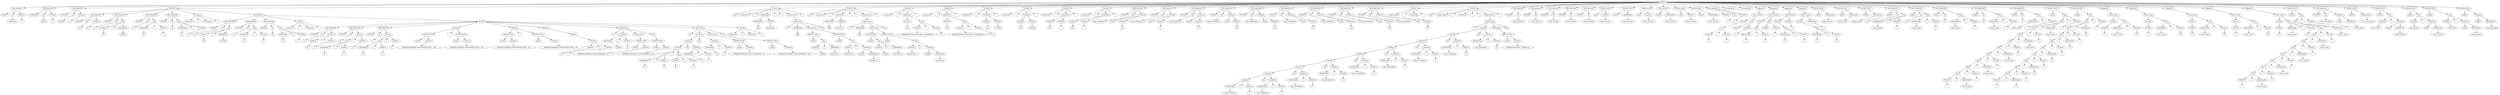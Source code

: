 digraph {

node0[label = "INICIO"];
node0 -> node001
node001[label = "DECLARACION"];
node001 -> node00101
node00101[label = "DOBLE"];
node001 -> node00112
node00112[label = "Ids"];
node00112 -> node0011201
node0011201[label = "calificacion"];
node001 -> node00123
node00123[label = "Primitivo"];
node00123 -> node0012301
node0012301[label = "0"];
node0 -> node012
node012[label = "DECLARACION"];
node012 -> node01201
node01201[label = "CARACTER"];
node012 -> node01212
node01212[label = "Ids"];
node01212 -> node0121201
node0121201[label = "global1"];
node012 -> node01223
node01223[label = "Primitivo"];
node01223 -> node0122301
node0122301[label = "a"];
node0 -> node023
node023[label = "DECLARACION"];
node023 -> node02301
node02301[label = "ENTERO"];
node023 -> node02312
node02312[label = "Ids"];
node02312 -> node0231201
node0231201[label = "iterador"];
node023 -> node02323
node02323[label = "Primitivo"];
node02323 -> node0232301
node0232301[label = "1"];
node0 -> node034
node034[label = "BLOQUE"];
node034 -> node03401
node03401[label = "DECLARACION"];
node03401 -> node0340101
node0340101[label = "CADENA"];
node03401 -> node0340112
node0340112[label = "Ids"];
node0340112 -> node034011201
node034011201[label = "curso"];
node03401 -> node0340123
node0340123[label = "Primitivo"];
node0340123 -> node034012301
node034012301[label = "olc1"];
node034 -> node03412
node03412[label = "DECLARACION"];
node03412 -> node0341201
node0341201[label = "ENTERO"];
node03412 -> node0341212
node0341212[label = "Ids"];
node0341212 -> node034121201
node034121201[label = "a1"];
node03412 -> node0341223
node0341223[label = "Exp"];
node0341223 -> node034122301
node034122301[label = "Primitivo"];
node034122301 -> node03412230101
node03412230101[label = "10"];
node0341223 -> node034122312
node034122312[label = "*"];
node0341223 -> node034122323
node034122323[label = "Identificador"];
node034122323 -> node03412232301
node03412232301[label = "iterador"];
node034 -> node03423
node03423[label = "DECLARACION"];
node03423 -> node0342301
node0342301[label = "ENTERO"];
node03423 -> node0342312
node0342312[label = "Ids"];
node0342312 -> node034231201
node034231201[label = "a2"];
node03423 -> node0342323
node0342323[label = "Exp"];
node0342323 -> node034232301
node034232301[label = "Identificador"];
node034232301 -> node03423230101
node03423230101[label = "a1"];
node0342323 -> node034232312
node034232312[label = "+"];
node0342323 -> node034232323
node034232323[label = "Primitivo"];
node034232323 -> node03423232301
node03423232301[label = "1"];
node034 -> node03434
node03434[label = "DECLARACION"];
node03434 -> node0343401
node0343401[label = "ENTERO"];
node03434 -> node0343412
node0343412[label = "Ids"];
node0343412 -> node034341201
node034341201[label = "a3"];
node03434 -> node0343423
node0343423[label = "Exp"];
node0343423 -> node034342301
node034342301[label = "Identificador"];
node034342301 -> node03434230101
node03434230101[label = "a1"];
node0343423 -> node034342312
node034342312[label = "+"];
node0343423 -> node034342323
node034342323[label = "Primitivo"];
node034342323 -> node03434232301
node03434232301[label = "2"];
node034 -> node03445
node03445[label = "Llamada"];
node03445 -> node0344501
node0344501[label = "graficar_ts"];
node03445 -> node0344512
node0344512[label = "("];
node03445 -> node0344523
node0344523[label = "Parametros"];
node03445 -> node0344534
node0344534[label = ")"];
node034 -> node03456
node03456[label = "BLOQUE"];
node03456 -> node0345601
node0345601[label = "DECLARACION"];
node0345601 -> node034560101
node034560101[label = "ENTERO"];
node0345601 -> node034560112
node034560112[label = "Ids"];
node034560112 -> node03456011201
node03456011201[label = "a1"];
node0345601 -> node034560123
node034560123[label = "Exp"];
node034560123 -> node03456012301
node03456012301[label = "Primitivo"];
node03456012301 -> node0345601230101
node0345601230101[label = "100"];
node034560123 -> node03456012312
node03456012312[label = "*"];
node034560123 -> node03456012323
node03456012323[label = "Identificador"];
node03456012323 -> node0345601232301
node0345601232301[label = "iterador"];
node03456 -> node0345612
node0345612[label = "DECLARACION"];
node0345612 -> node034561201
node034561201[label = "ENTERO"];
node0345612 -> node034561212
node034561212[label = "Ids"];
node034561212 -> node03456121201
node03456121201[label = "a2"];
node0345612 -> node034561223
node034561223[label = "Exp"];
node034561223 -> node03456122301
node03456122301[label = "Identificador"];
node03456122301 -> node0345612230101
node0345612230101[label = "a1"];
node034561223 -> node03456122312
node03456122312[label = "+"];
node034561223 -> node03456122323
node03456122323[label = "Primitivo"];
node03456122323 -> node0345612232301
node0345612232301[label = "1"];
node03456 -> node0345623
node0345623[label = "DECLARACION"];
node0345623 -> node034562301
node034562301[label = "ENTERO"];
node0345623 -> node034562312
node034562312[label = "Ids"];
node034562312 -> node03456231201
node03456231201[label = "a3"];
node0345623 -> node034562323
node034562323[label = "Exp"];
node034562323 -> node03456232301
node03456232301[label = "Identificador"];
node03456232301 -> node0345623230101
node0345623230101[label = "a1"];
node034562323 -> node03456232312
node03456232312[label = "+"];
node034562323 -> node03456232323
node03456232323[label = "Primitivo"];
node03456232323 -> node0345623232301
node0345623232301[label = "2"];
node03456 -> node0345634
node0345634[label = "Llamada"];
node0345634 -> node034563401
node034563401[label = "graficar_ts"];
node0345634 -> node034563412
node034563412[label = "("];
node0345634 -> node034563423
node034563423[label = "Parametros"];
node0345634 -> node034563434
node034563434[label = ")"];
node03456 -> node0345645
node0345645[label = "BLOQUE"];
node0345645 -> node034564501
node034564501[label = "DECLARACION"];
node034564501 -> node03456450101
node03456450101[label = "ENTERO"];
node034564501 -> node03456450112
node03456450112[label = "Ids"];
node03456450112 -> node0345645011201
node0345645011201[label = "a1"];
node034564501 -> node03456450123
node03456450123[label = "Ternario"];
node03456450123 -> node0345645012301
node0345645012301[label = "Primitivo"];
node0345645012301 -> node034564501230101
node034564501230101[label = "30"];
node03456450123 -> node0345645012312
node0345645012312[label = "?"];
node03456450123 -> node0345645012323
node0345645012323[label = "Primitivo"];
node0345645012323 -> node034564501232301
node034564501232301[label = "0"];
node0345645 -> node034564512
node034564512[label = "DECLARACION"];
node034564512 -> node03456451201
node03456451201[label = "ENTERO"];
node034564512 -> node03456451212
node03456451212[label = "Ids"];
node03456451212 -> node0345645121201
node0345645121201[label = "a2"];
node034564512 -> node03456451223
node03456451223[label = "Ternario"];
node03456451223 -> node0345645122301
node0345645122301[label = "Exp"];
node0345645122301 -> node034564512230101
node034564512230101[label = "Identificador"];
node034564512230101 -> node03456451223010101
node03456451223010101[label = "a1"];
node0345645122301 -> node034564512230112
node034564512230112[label = "+"];
node0345645122301 -> node034564512230123
node034564512230123[label = "Primitivo"];
node034564512230123 -> node03456451223012301
node03456451223012301[label = "1"];
node03456451223 -> node0345645122312
node0345645122312[label = "?"];
node03456451223 -> node0345645122323
node0345645122323[label = "Primitivo"];
node0345645122323 -> node034564512232301
node034564512232301[label = "0"];
node0345645 -> node034564523
node034564523[label = "DECLARACION"];
node034564523 -> node03456452301
node03456452301[label = "ENTERO"];
node034564523 -> node03456452312
node03456452312[label = "Ids"];
node03456452312 -> node0345645231201
node0345645231201[label = "a3"];
node034564523 -> node03456452323
node03456452323[label = "Ternario"];
node03456452323 -> node0345645232301
node0345645232301[label = "Exp"];
node0345645232301 -> node034564523230101
node034564523230101[label = "Identificador"];
node034564523230101 -> node03456452323010101
node03456452323010101[label = "a1"];
node0345645232301 -> node034564523230112
node034564523230112[label = "+"];
node0345645232301 -> node034564523230123
node034564523230123[label = "Primitivo"];
node034564523230123 -> node03456452323012301
node03456452323012301[label = "2"];
node03456452323 -> node0345645232312
node0345645232312[label = "?"];
node03456452323 -> node0345645232323
node0345645232323[label = "Primitivo"];
node0345645232323 -> node034564523232301
node034564523232301[label = "0"];
node0345645 -> node034564534
node034564534[label = "Ternario"];
node034564534 -> node03456453401
node03456453401[label = "INSTRUCCION"];
node03456453401 -> node0345645340101
node0345645340101[label = "println"];
node03456453401 -> node0345645340112
node0345645340112[label = "Primitivo"];
node0345645340112 -> node034564534011201
node034564534011201[label = "OPEADOR TERMARIO COMO INSTRUCCION ... NO!"];
node034564534 -> node03456453412
node03456453412[label = "?"];
node034564534 -> node03456453423
node03456453423[label = "INSTRUCCION"];
node03456453423 -> node0345645342301
node0345645342301[label = "println"];
node03456453423 -> node0345645342312
node0345645342312[label = "Primitivo"];
node0345645342312 -> node034564534231201
node034564534231201[label = "OPEADOR TERMARIO COMO INSTRUCCION ... SI!"];
node0345645 -> node034564545
node034564545[label = "Ternario"];
node034564545 -> node03456454501
node03456454501[label = "INSTRUCCION"];
node03456454501 -> node0345645450101
node0345645450101[label = "println"];
node03456454501 -> node0345645450112
node0345645450112[label = "Primitivo"];
node0345645450112 -> node034564545011201
node034564545011201[label = "OPEADOR TERMARIO COMO INSTRUCCION ... SI!"];
node034564545 -> node03456454512
node03456454512[label = "?"];
node034564545 -> node03456454523
node03456454523[label = "INSTRUCCION"];
node03456454523 -> node0345645452301
node0345645452301[label = "println"];
node03456454523 -> node0345645452312
node0345645452312[label = "Primitivo"];
node0345645452312 -> node034564545231201
node034564545231201[label = "OPEADOR TERMARIO COMO INSTRUCCION ... NO!"];
node0345645 -> node034564556
node034564556[label = "ASignacion"];
node034564556 -> node03456455601
node03456455601[label = "global1"];
node03456455601 -> node0345645560101
node0345645560101[label = "Ternario"];
node0345645560101 -> node034564556010101
node034564556010101[label = "Primitivo"];
node034564556010101 -> node03456455601010101
node03456455601010101[label = "m"];
node0345645560101 -> node034564556010112
node034564556010112[label = "?"];
node0345645560101 -> node034564556010123
node034564556010123[label = "Primitivo"];
node034564556010123 -> node03456455601012301
node03456455601012301[label = "f"];
node0345645 -> node034564567
node034564567[label = "Instruccion"];
node034564567 -> node03456456701
node03456456701[label = "IF"];
node034564567 -> node03456456712
node03456456712[label = "Condicion"];
node03456456712 -> node0345645671201
node0345645671201[label = "Identificador"];
node0345645671201 -> node034564567120101
node034564567120101[label = "global1"];
node03456456712 -> node0345645671212
node0345645671212[label = "=="];
node03456456712 -> node0345645671223
node0345645671223[label = "Primitivo"];
node0345645671223 -> node034564567122301
node034564567122301[label = "m"];
node034564567 -> node03456456723
node03456456723[label = "Intrucciones"];
node03456456723 -> node0345645672301
node0345645672301[label = "INSTRUCCION"];
node0345645672301 -> node034564567230101
node034564567230101[label = "println"];
node0345645672301 -> node034564567230112
node034564567230112[label = "Primitivo"];
node034564567230112 -> node03456456723011201
node03456456723011201[label = "OPEADOR TERMARIO COMO EXPRESION... SI! "];
node034564567 -> node03456456734
node03456456734[label = "Else"];
node03456456734 -> node0345645673401
node0345645673401[label = "INSTRUCCION"];
node0345645673401 -> node034564567340101
node034564567340101[label = "println"];
node0345645673401 -> node034564567340112
node034564567340112[label = "Primitivo"];
node034564567340112 -> node03456456734011201
node03456456734011201[label = "OPEADOR TERMARIO COMO EXPRESION... NO! "];
node0345645 -> node034564578
node034564578[label = "Instruccion"];
node034564578 -> node03456457801
node03456457801[label = "IF"];
node034564578 -> node03456457812
node03456457812[label = "Condicion"];
node03456457812 -> node0345645781201
node0345645781201[label = "Condicion"];
node0345645781201 -> node034564578120101
node034564578120101[label = "Condicion"];
node034564578120101 -> node03456457812010101
node03456457812010101[label = "Exp"];
node03456457812010101 -> node0345645781201010101
node0345645781201010101[label = "Identificador"];
node0345645781201010101 -> node034564578120101010101
node034564578120101010101[label = "a1"];
node03456457812010101 -> node0345645781201010112
node0345645781201010112[label = "+"];
node03456457812010101 -> node0345645781201010123
node0345645781201010123[label = "Primitivo"];
node0345645781201010123 -> node034564578120101012301
node034564578120101012301[label = "2"];
node034564578120101 -> node03456457812010112
node03456457812010112[label = "=="];
node034564578120101 -> node03456457812010123
node03456457812010123[label = "Exp"];
node03456457812010123 -> node0345645781201012301
node0345645781201012301[label = "Primitivo"];
node0345645781201012301 -> node034564578120101230101
node034564578120101230101[label = "30"];
node03456457812010123 -> node0345645781201012312
node0345645781201012312[label = "+"];
node03456457812010123 -> node0345645781201012323
node0345645781201012323[label = "Primitivo"];
node0345645781201012323 -> node034564578120101232301
node034564578120101232301[label = "2"];
node0345645781201 -> node034564578120112
node034564578120112[label = "&&"];
node0345645781201 -> node034564578120123
node034564578120123[label = "Condicion"];
node034564578120123 -> node03456457812012301
node03456457812012301[label = "Identificador"];
node03456457812012301 -> node0345645781201230101
node0345645781201230101[label = "a2"];
node034564578120123 -> node03456457812012312
node03456457812012312[label = "=="];
node034564578120123 -> node03456457812012323
node03456457812012323[label = "Primitivo"];
node03456457812012323 -> node0345645781201232301
node0345645781201232301[label = "31"];
node03456457812 -> node0345645781212
node0345645781212[label = "&&"];
node03456457812 -> node0345645781223
node0345645781223[label = "Condicion"];
node0345645781223 -> node034564578122301
node034564578122301[label = "Identificador"];
node034564578122301 -> node03456457812230101
node03456457812230101[label = "a3"];
node0345645781223 -> node034564578122312
node034564578122312[label = "=="];
node0345645781223 -> node034564578122323
node034564578122323[label = "Primitivo"];
node034564578122323 -> node03456457812232301
node03456457812232301[label = "32"];
node034564578 -> node03456457823
node03456457823[label = "Intrucciones"];
node03456457823 -> node0345645782301
node0345645782301[label = "INSTRUCCION"];
node0345645782301 -> node034564578230101
node034564578230101[label = "println"];
node0345645782301 -> node034564578230112
node034564578230112[label = "Primitivo"];
node034564578230112 -> node03456457823011201
node03456457823011201[label = "OPEADOR TERMARIO COMO EXPRESION... SI! "];
node034564578 -> node03456457834
node03456457834[label = "Else"];
node03456457834 -> node0345645783401
node0345645783401[label = "INSTRUCCION"];
node0345645783401 -> node034564578340101
node034564578340101[label = "println"];
node0345645783401 -> node034564578340112
node034564578340112[label = "Primitivo"];
node034564578340112 -> node03456457834011201
node03456457834011201[label = "OPEADOR TERMARIO COMO EXPRESION... NO! "];
node0345645 -> node034564589
node034564589[label = "Llamada"];
node034564589 -> node03456458901
node03456458901[label = "graficar_ts"];
node034564589 -> node03456458912
node03456458912[label = "("];
node034564589 -> node03456458923
node03456458923[label = "Parametros"];
node034564589 -> node03456458934
node03456458934[label = ")"];
node0 -> node045
node045[label = "Funcion"];
node045 -> node04501
node04501[label = "void"];
node045 -> node04512
node04512[label = "minusculas"];
node045 -> node04523
node04523[label = "("];
node045 -> node04534
node04534[label = "Parametros"];
node04534 -> node0453401
node0453401[label = "BOOLEANO"];
node0453401 -> node045340101
node045340101[label = "flag"];
node04534 -> node0453412
node0453412[label = "CADENA"];
node0453412 -> node045341201
node045341201[label = "parametro1"];
node045 -> node04545
node04545[label = ")"];
node045 -> node04556
node04556[label = "{"];
node045 -> node04567
node04567[label = "Instrucciones"];
node04567 -> node0456701
node0456701[label = "Instruccion"];
node0456701 -> node045670101
node045670101[label = "IF"];
node0456701 -> node045670112
node045670112[label = "Identificador"];
node045670112 -> node04567011201
node04567011201[label = "flag"];
node0456701 -> node045670123
node045670123[label = "Intrucciones"];
node045670123 -> node04567012301
node04567012301[label = "INSTRUCCION"];
node04567012301 -> node0456701230101
node0456701230101[label = "println"];
node04567012301 -> node0456701230112
node0456701230112[label = "Exp"];
node0456701230112 -> node045670123011201
node045670123011201[label = "Primitivo"];
node045670123011201 -> node04567012301120101
node04567012301120101[label = "original:"];
node0456701230112 -> node045670123011212
node045670123011212[label = "+"];
node0456701230112 -> node045670123011223
node045670123011223[label = "Identificador"];
node045670123011223 -> node04567012301122301
node04567012301122301[label = "parametro1"];
node045670123 -> node04567012312
node04567012312[label = "INSTRUCCION"];
node04567012312 -> node0456701231201
node0456701231201[label = "println"];
node04567012312 -> node0456701231212
node0456701231212[label = "Exp"];
node0456701231212 -> node045670123121201
node045670123121201[label = "Primitivo"];
node045670123121201 -> node04567012312120101
node04567012312120101[label = "minusculas: "];
node0456701231212 -> node045670123121212
node045670123121212[label = "+"];
node0456701231212 -> node045670123121223
node045670123121223[label = "Condicion"];
node045670123121223 -> node04567012312122301
node04567012312122301[label = "toLower"];
node045670123121223 -> node04567012312122312
node04567012312122312[label = "Identificador"];
node04567012312122312 -> node0456701231212231201
node0456701231212231201[label = "parametro1"];
node0456701 -> node045670134
node045670134[label = "Else"];
node045 -> node04578
node04578[label = "}"];
node0 -> node056
node056[label = "Funcion"];
node056 -> node05601
node05601[label = "void"];
node056 -> node05612
node05612[label = "mayusculas"];
node056 -> node05623
node05623[label = "("];
node056 -> node05634
node05634[label = "Parametros"];
node05634 -> node0563401
node0563401[label = "BOOLEANO"];
node0563401 -> node056340101
node056340101[label = "flag"];
node05634 -> node0563412
node0563412[label = "CADENA"];
node0563412 -> node056341201
node056341201[label = "parametro1"];
node056 -> node05645
node05645[label = ")"];
node056 -> node05656
node05656[label = "{"];
node056 -> node05667
node05667[label = "Instrucciones"];
node05667 -> node0566701
node0566701[label = "Instruccion"];
node0566701 -> node056670101
node056670101[label = "IF"];
node0566701 -> node056670112
node056670112[label = "Identificador"];
node056670112 -> node05667011201
node05667011201[label = "flag"];
node0566701 -> node056670123
node056670123[label = "Intrucciones"];
node056670123 -> node05667012301
node05667012301[label = "INSTRUCCION"];
node05667012301 -> node0566701230101
node0566701230101[label = "println"];
node05667012301 -> node0566701230112
node0566701230112[label = "Exp"];
node0566701230112 -> node056670123011201
node056670123011201[label = "Primitivo"];
node056670123011201 -> node05667012301120101
node05667012301120101[label = "original:"];
node0566701230112 -> node056670123011212
node056670123011212[label = "+"];
node0566701230112 -> node056670123011223
node056670123011223[label = "Identificador"];
node056670123011223 -> node05667012301122301
node05667012301122301[label = "parametro1"];
node056670123 -> node05667012312
node05667012312[label = "INSTRUCCION"];
node05667012312 -> node0566701231201
node0566701231201[label = "println"];
node05667012312 -> node0566701231212
node0566701231212[label = "Exp"];
node0566701231212 -> node056670123121201
node056670123121201[label = "Primitivo"];
node056670123121201 -> node05667012312120101
node05667012312120101[label = "mayusculas: "];
node0566701231212 -> node056670123121212
node056670123121212[label = "+"];
node0566701231212 -> node056670123121223
node056670123121223[label = "Condicion"];
node056670123121223 -> node05667012312122301
node05667012312122301[label = "toUpper"];
node056670123121223 -> node05667012312122312
node05667012312122312[label = "Identificador"];
node05667012312122312 -> node0566701231212231201
node0566701231212231201[label = "parametro1"];
node0566701 -> node056670134
node056670134[label = "Else"];
node056 -> node05678
node05678[label = "}"];
node0 -> node067
node067[label = "Llamada"];
node067 -> node06701
node06701[label = "minusculas"];
node067 -> node06712
node06712[label = "("];
node067 -> node06723
node06723[label = "Parametros"];
node06723 -> node0672301
node0672301[label = "Primitivo"];
node0672301 -> node067230101
node067230101[label = "true"];
node06723 -> node0672312
node0672312[label = "Exp"];
node0672312 -> node067231201
node067231201[label = "Primitivo"];
node067231201 -> node06723120101
node06723120101[label = "ORgANIZaCIOn De LEnGUaJEs y CompiladoreS"];
node0672312 -> node067231212
node067231212[label = "+"];
node0672312 -> node067231223
node067231223[label = "Primitivo"];
node067231223 -> node06723122301
node06723122301[label = "1"];
node067 -> node06734
node06734[label = ")"];
node0 -> node078
node078[label = "Llamada"];
node078 -> node07801
node07801[label = "mayusculas"];
node078 -> node07812
node07812[label = "("];
node078 -> node07823
node07823[label = "Parametros"];
node07823 -> node0782301
node0782301[label = "Primitivo"];
node0782301 -> node078230101
node078230101[label = "true"];
node07823 -> node0782312
node0782312[label = "Exp"];
node0782312 -> node078231201
node078231201[label = "Primitivo"];
node078231201 -> node07823120101
node07823120101[label = "ORgANIZaCIOn De LEnGUaJEs y CompiladoreS"];
node0782312 -> node078231212
node078231212[label = "+"];
node0782312 -> node078231223
node078231223[label = "Primitivo"];
node078231223 -> node07823122301
node07823122301[label = "1"];
node078 -> node07834
node07834[label = ")"];
node0 -> node089
node089[label = "Llamada"];
node089 -> node08901
node08901[label = "minusculas"];
node089 -> node08912
node08912[label = "("];
node089 -> node08923
node08923[label = "Parametros"];
node08923 -> node0892301
node0892301[label = "Primitivo"];
node0892301 -> node089230101
node089230101[label = "true"];
node08923 -> node0892312
node0892312[label = "Primitivo"];
node0892312 -> node089231201
node089231201[label = "LFScript"];
node089 -> node08934
node08934[label = ")"];
node0 -> node0910
node0910[label = "Llamada"];
node0910 -> node091001
node091001[label = "mayusculas"];
node0910 -> node091012
node091012[label = "("];
node0910 -> node091023
node091023[label = "Parametros"];
node091023 -> node09102301
node09102301[label = "Primitivo"];
node09102301 -> node0910230101
node0910230101[label = "true"];
node091023 -> node09102312
node09102312[label = "Primitivo"];
node09102312 -> node0910231201
node0910231201[label = "LFScript"];
node0910 -> node091034
node091034[label = ")"];
node0 -> node01011
node01011[label = "Llamada"];
node01011 -> node0101101
node0101101[label = "minusculas"];
node01011 -> node0101112
node0101112[label = "("];
node01011 -> node0101123
node0101123[label = "Parametros"];
node0101123 -> node010112301
node010112301[label = "Primitivo"];
node010112301 -> node01011230101
node01011230101[label = "true"];
node0101123 -> node010112312
node010112312[label = "Primitivo"];
node010112312 -> node01011231201
node01011231201[label = ""];
node01011 -> node0101134
node0101134[label = ")"];
node0 -> node01112
node01112[label = "Llamada"];
node01112 -> node0111201
node0111201[label = "mayusculas"];
node01112 -> node0111212
node0111212[label = "("];
node01112 -> node0111223
node0111223[label = "Parametros"];
node0111223 -> node011122301
node011122301[label = "Primitivo"];
node011122301 -> node01112230101
node01112230101[label = "true"];
node0111223 -> node011122312
node011122312[label = "Primitivo"];
node011122312 -> node01112231201
node01112231201[label = ""];
node01112 -> node0111234
node0111234[label = ")"];
node0 -> node01213
node01213[label = "DECLARACION"];
node01213 -> node0121301
node0121301[label = "ENTERO"];
node01213 -> node0121312
node0121312[label = "Ids"];
node0121312 -> node012131201
node012131201[label = "nota_estudiante1"];
node01213 -> node0121323
node0121323[label = "Condicion"];
node0121323 -> node012132301
node012132301[label = "round"];
node0121323 -> node012132312
node012132312[label = "Primitivo"];
node012132312 -> node01213231201
node01213231201[label = "2.5"];
node0 -> node01314
node01314[label = "DECLARACION"];
node01314 -> node0131401
node0131401[label = "ENTERO"];
node01314 -> node0131412
node0131412[label = "Ids"];
node0131412 -> node013141201
node013141201[label = "nota_estudiante2"];
node01314 -> node0131423
node0131423[label = "Condicion"];
node0131423 -> node013142301
node013142301[label = "round"];
node0131423 -> node013142312
node013142312[label = "Primitivo"];
node013142312 -> node01314231201
node01314231201[label = "5"];
node0 -> node01415
node01415[label = "DECLARACION"];
node01415 -> node0141501
node0141501[label = "ENTERO"];
node01415 -> node0141512
node0141512[label = "Ids"];
node0141512 -> node014151201
node014151201[label = "nota_estudiante3"];
node01415 -> node0141523
node0141523[label = "Condicion"];
node0141523 -> node014152301
node014152301[label = "round"];
node0141523 -> node014152312
node014152312[label = "Primitivo"];
node014152312 -> node01415231201
node01415231201[label = "6.3"];
node0 -> node01516
node01516[label = "DECLARACION"];
node01516 -> node0151601
node0151601[label = "ENTERO"];
node01516 -> node0151612
node0151612[label = "Ids"];
node0151612 -> node015161201
node015161201[label = "nota_estudiante4"];
node01516 -> node0151623
node0151623[label = "Condicion"];
node0151623 -> node015162301
node015162301[label = "round"];
node0151623 -> node015162312
node015162312[label = "Primitivo"];
node015162312 -> node01516231201
node01516231201[label = "8.9"];
node0 -> node01617
node01617[label = "DECLARACION"];
node01617 -> node0161701
node0161701[label = "ENTERO"];
node01617 -> node0161712
node0161712[label = "Ids"];
node0161712 -> node016171201
node016171201[label = "nota_estudiante5"];
node01617 -> node0161723
node0161723[label = "Condicion"];
node0161723 -> node016172301
node016172301[label = "round"];
node0161723 -> node016172312
node016172312[label = "Primitivo"];
node016172312 -> node01617231201
node01617231201[label = "9.4"];
node0 -> node01718
node01718[label = "DECLARACION"];
node01718 -> node0171801
node0171801[label = "ENTERO"];
node01718 -> node0171812
node0171812[label = "Ids"];
node0171812 -> node017181201
node017181201[label = "nota_estudiante6"];
node01718 -> node0171823
node0171823[label = "Condicion"];
node0171823 -> node017182301
node017182301[label = "round"];
node0171823 -> node017182312
node017182312[label = "Primitivo"];
node017182312 -> node01718231201
node01718231201[label = "1.4"];
node0 -> node01819
node01819[label = "DECLARACION"];
node01819 -> node0181901
node0181901[label = "ENTERO"];
node01819 -> node0181912
node0181912[label = "Ids"];
node0181912 -> node018191201
node018191201[label = "nota_estudiante7"];
node01819 -> node0181923
node0181923[label = "Condicion"];
node0181923 -> node018192301
node018192301[label = "round"];
node0181923 -> node018192312
node018192312[label = "Primitivo"];
node018192312 -> node01819231201
node01819231201[label = "2.6"];
node0 -> node01920
node01920[label = "DECLARACION"];
node01920 -> node0192001
node0192001[label = "ENTERO"];
node01920 -> node0192012
node0192012[label = "Ids"];
node0192012 -> node019201201
node019201201[label = "nota_estudiante8"];
node01920 -> node0192023
node0192023[label = "Condicion"];
node0192023 -> node019202301
node019202301[label = "round"];
node0192023 -> node019202312
node019202312[label = "Primitivo"];
node019202312 -> node01920231201
node01920231201[label = "9.4"];
node0 -> node02021
node02021[label = "DECLARACION"];
node02021 -> node0202101
node0202101[label = "ENTERO"];
node02021 -> node0202112
node0202112[label = "Ids"];
node0202112 -> node020211201
node020211201[label = "nota_estudiante9"];
node02021 -> node0202123
node0202123[label = "Condicion"];
node0202123 -> node020212301
node020212301[label = "round"];
node0202123 -> node020212312
node020212312[label = "Primitivo"];
node020212312 -> node02021231201
node02021231201[label = "9.5"];
node0 -> node02122
node02122[label = "Llamada"];
node02122 -> node0212201
node0212201[label = "validar_round"];
node02122 -> node0212212
node0212212[label = "("];
node02122 -> node0212223
node0212223[label = "Parametros"];
node02122 -> node0212234
node0212234[label = ")"];
node0 -> node02223
node02223[label = "Funcion"];
node02223 -> node0222301
node0222301[label = "void"];
node02223 -> node0222312
node0222312[label = "validar_round"];
node02223 -> node0222323
node0222323[label = "("];
node02223 -> node0222334
node0222334[label = "Parametros"];
node02223 -> node0222345
node0222345[label = ")"];
node02223 -> node0222356
node0222356[label = "{"];
node02223 -> node0222367
node0222367[label = "Instrucciones"];
node0222367 -> node022236701
node022236701[label = "Instruccion"];
node022236701 -> node02223670101
node02223670101[label = "IF"];
node022236701 -> node02223670112
node02223670112[label = "Condicion"];
node02223670112 -> node0222367011201
node0222367011201[label = "Condicion"];
node0222367011201 -> node022236701120101
node022236701120101[label = "Condicion"];
node022236701120101 -> node02223670112010101
node02223670112010101[label = "Condicion"];
node02223670112010101 -> node0222367011201010101
node0222367011201010101[label = "Condicion"];
node0222367011201010101 -> node022236701120101010101
node022236701120101010101[label = "Condicion"];
node022236701120101010101 -> node02223670112010101010101
node02223670112010101010101[label = "Condicion"];
node02223670112010101010101 -> node0222367011201010101010101
node0222367011201010101010101[label = "Condicion"];
node0222367011201010101010101 -> node022236701120101010101010101
node022236701120101010101010101[label = "Condicion"];
node022236701120101010101010101 -> node02223670112010101010101010101
node02223670112010101010101010101[label = "Identificador"];
node02223670112010101010101010101 -> node0222367011201010101010101010101
node0222367011201010101010101010101[label = "nota_estudiante1"];
node022236701120101010101010101 -> node02223670112010101010101010112
node02223670112010101010101010112[label = "=="];
node022236701120101010101010101 -> node02223670112010101010101010123
node02223670112010101010101010123[label = "Primitivo"];
node02223670112010101010101010123 -> node0222367011201010101010101012301
node0222367011201010101010101012301[label = "3"];
node0222367011201010101010101 -> node022236701120101010101010112
node022236701120101010101010112[label = "&&"];
node0222367011201010101010101 -> node022236701120101010101010123
node022236701120101010101010123[label = "Condicion"];
node022236701120101010101010123 -> node02223670112010101010101012301
node02223670112010101010101012301[label = "Identificador"];
node02223670112010101010101012301 -> node0222367011201010101010101230101
node0222367011201010101010101230101[label = "nota_estudiante2"];
node022236701120101010101010123 -> node02223670112010101010101012312
node02223670112010101010101012312[label = "=="];
node022236701120101010101010123 -> node02223670112010101010101012323
node02223670112010101010101012323[label = "Primitivo"];
node02223670112010101010101012323 -> node0222367011201010101010101232301
node0222367011201010101010101232301[label = "5"];
node02223670112010101010101 -> node0222367011201010101010112
node0222367011201010101010112[label = "&&"];
node02223670112010101010101 -> node0222367011201010101010123
node0222367011201010101010123[label = "Condicion"];
node0222367011201010101010123 -> node022236701120101010101012301
node022236701120101010101012301[label = "Identificador"];
node022236701120101010101012301 -> node02223670112010101010101230101
node02223670112010101010101230101[label = "nota_estudiante3"];
node0222367011201010101010123 -> node022236701120101010101012312
node022236701120101010101012312[label = "=="];
node0222367011201010101010123 -> node022236701120101010101012323
node022236701120101010101012323[label = "Primitivo"];
node022236701120101010101012323 -> node02223670112010101010101232301
node02223670112010101010101232301[label = "6"];
node022236701120101010101 -> node02223670112010101010112
node02223670112010101010112[label = "&&"];
node022236701120101010101 -> node02223670112010101010123
node02223670112010101010123[label = "Condicion"];
node02223670112010101010123 -> node0222367011201010101012301
node0222367011201010101012301[label = "Identificador"];
node0222367011201010101012301 -> node022236701120101010101230101
node022236701120101010101230101[label = "nota_estudiante4"];
node02223670112010101010123 -> node0222367011201010101012312
node0222367011201010101012312[label = "=="];
node02223670112010101010123 -> node0222367011201010101012323
node0222367011201010101012323[label = "Primitivo"];
node0222367011201010101012323 -> node022236701120101010101232301
node022236701120101010101232301[label = "9"];
node0222367011201010101 -> node022236701120101010112
node022236701120101010112[label = "&&"];
node0222367011201010101 -> node022236701120101010123
node022236701120101010123[label = "Condicion"];
node022236701120101010123 -> node02223670112010101012301
node02223670112010101012301[label = "Identificador"];
node02223670112010101012301 -> node0222367011201010101230101
node0222367011201010101230101[label = "nota_estudiante5"];
node022236701120101010123 -> node02223670112010101012312
node02223670112010101012312[label = "=="];
node022236701120101010123 -> node02223670112010101012323
node02223670112010101012323[label = "Primitivo"];
node02223670112010101012323 -> node0222367011201010101232301
node0222367011201010101232301[label = "9"];
node02223670112010101 -> node0222367011201010112
node0222367011201010112[label = "&&"];
node02223670112010101 -> node0222367011201010123
node0222367011201010123[label = "Condicion"];
node0222367011201010123 -> node022236701120101012301
node022236701120101012301[label = "Identificador"];
node022236701120101012301 -> node02223670112010101230101
node02223670112010101230101[label = "nota_estudiante6"];
node0222367011201010123 -> node022236701120101012312
node022236701120101012312[label = "=="];
node0222367011201010123 -> node022236701120101012323
node022236701120101012323[label = "Primitivo"];
node022236701120101012323 -> node02223670112010101232301
node02223670112010101232301[label = "1"];
node022236701120101 -> node02223670112010112
node02223670112010112[label = "&&"];
node022236701120101 -> node02223670112010123
node02223670112010123[label = "Condicion"];
node02223670112010123 -> node0222367011201012301
node0222367011201012301[label = "Identificador"];
node0222367011201012301 -> node022236701120101230101
node022236701120101230101[label = "nota_estudiante7"];
node02223670112010123 -> node0222367011201012312
node0222367011201012312[label = "=="];
node02223670112010123 -> node0222367011201012323
node0222367011201012323[label = "Primitivo"];
node0222367011201012323 -> node022236701120101232301
node022236701120101232301[label = "3"];
node0222367011201 -> node022236701120112
node022236701120112[label = "&&"];
node0222367011201 -> node022236701120123
node022236701120123[label = "Condicion"];
node022236701120123 -> node02223670112012301
node02223670112012301[label = "Identificador"];
node02223670112012301 -> node0222367011201230101
node0222367011201230101[label = "nota_estudiante8"];
node022236701120123 -> node02223670112012312
node02223670112012312[label = "=="];
node022236701120123 -> node02223670112012323
node02223670112012323[label = "Primitivo"];
node02223670112012323 -> node0222367011201232301
node0222367011201232301[label = "9"];
node02223670112 -> node0222367011212
node0222367011212[label = "&&"];
node02223670112 -> node0222367011223
node0222367011223[label = "Condicion"];
node0222367011223 -> node022236701122301
node022236701122301[label = "Identificador"];
node022236701122301 -> node02223670112230101
node02223670112230101[label = "nota_estudiante9"];
node0222367011223 -> node022236701122312
node022236701122312[label = "=="];
node0222367011223 -> node022236701122323
node022236701122323[label = "Primitivo"];
node022236701122323 -> node02223670112232301
node02223670112232301[label = "10"];
node022236701 -> node02223670123
node02223670123[label = "Intrucciones"];
node02223670123 -> node0222367012301
node0222367012301[label = "INSTRUCCION"];
node0222367012301 -> node022236701230101
node022236701230101[label = "println"];
node0222367012301 -> node022236701230112
node022236701230112[label = "Primitivo"];
node022236701230112 -> node02223670123011201
node02223670123011201[label = "SENTENCIA ROUND... CORRECTA!"];
node022236701 -> node02223670134
node02223670134[label = "Else"];
node02223 -> node0222378
node0222378[label = "}"];
node0 -> node02324
node02324[label = "DECLARACION"];
node02324 -> node0232401
node0232401[label = "ENTERO"];
node02324 -> node0232412
node0232412[label = "Ids"];
node0232412 -> node023241201
node023241201[label = "vector_principal"];
node0 -> node02425
node02425[label = "DECLARACION"];
node02425 -> node0242501
node0242501[label = "ENTERO"];
node02425 -> node0242512
node0242512[label = "Ids"];
node0242512 -> node024251201
node024251201[label = "vector_extras1"];
node0 -> node02526
node02526[label = "DECLARACION"];
node02526 -> node0252601
node0252601[label = "ENTERO"];
node02526 -> node0252612
node0252612[label = "Ids"];
node0252612 -> node025261201
node025261201[label = "vector_extras2"];
node0 -> node02627
node02627[label = "DECLARACION"];
node02627 -> node0262701
node0262701[label = "ENTERO"];
node02627 -> node0262712
node0262712[label = "Ids"];
node0262712 -> node026271201
node026271201[label = "vector_extras3"];
node0 -> node02728
node02728[label = "DECLARACION"];
node02728 -> node0272801
node0272801[label = "CADENA"];
node02728 -> node0272812
node0272812[label = "Ids"];
node0272812 -> node027281201
node027281201[label = "vector_nombres"];
node0 -> node02829
node02829[label = "INSTRUCCION"];
node02829 -> node0282901
node0282901[label = "print"];
node02829 -> node0282912
node0282912[label = "Primitivo"];
node0282912 -> node028291201
node028291201[label = "vector_extras1:"];
node0 -> node02930
node02930[label = "INSTRUCCION"];
node02930 -> node0293001
node0293001[label = "println"];
node02930 -> node0293012
node0293012[label = "Identificador"];
node0293012 -> node029301201
node029301201[label = "vector_extras1"];
node0 -> node03031
node03031[label = "INSTRUCCION"];
node03031 -> node0303101
node0303101[label = "print"];
node03031 -> node0303112
node0303112[label = "Primitivo"];
node0303112 -> node030311201
node030311201[label = "vector_extras2:"];
node0 -> node03132
node03132[label = "INSTRUCCION"];
node03132 -> node0313201
node0313201[label = "println"];
node03132 -> node0313212
node0313212[label = "Identificador"];
node0313212 -> node031321201
node031321201[label = "vector_extras2"];
node0 -> node03233
node03233[label = "INSTRUCCION"];
node03233 -> node0323301
node0323301[label = "print"];
node03233 -> node0323312
node0323312[label = "Primitivo"];
node0323312 -> node032331201
node032331201[label = "vector_extras3:"];
node0 -> node03334
node03334[label = "INSTRUCCION"];
node03334 -> node0333401
node0333401[label = "println"];
node03334 -> node0333412
node0333412[label = "Identificador"];
node0333412 -> node033341201
node033341201[label = "vector_extras3"];
node0 -> node03435
node03435[label = "DECLARACION"];
node03435 -> node0343501
node0343501[label = "ENTERO"];
node03435 -> node0343512
node0343512[label = "Ids"];
node0343512 -> node034351201
node034351201[label = "x"];
node03435 -> node0343523
node0343523[label = "Primitivo"];
node0343523 -> node034352301
node034352301[label = "2"];
node0 -> node03536
node03536[label = "DECLARACION"];
node0 -> node03637
node03637[label = "DECLARACION"];
node0 -> node03738
node03738[label = "ASignacion"];
node03738 -> node0373801
node0373801[label = "vector_extras3"];
node0373801 -> node037380101
node037380101[label = "Posicion"];
node037380101 -> node03738010101
node03738010101[label = "Exp"];
node03738010101 -> node0373801010101
node0373801010101[label = "Primitivo"];
node0373801010101 -> node037380101010101
node037380101010101[label = "1"];
node03738010101 -> node0373801010112
node0373801010112[label = "-"];
node03738010101 -> node0373801010123
node0373801010123[label = "Primitivo"];
node0373801010123 -> node037380101012301
node037380101012301[label = "1"];
node0373801 -> node037380112
node037380112[label = "Exp"];
node037380112 -> node03738011201
node03738011201[label = "UNARIO"];
node037380112 -> node03738011212
node03738011212[label = "Primitivo"];
node03738011212 -> node0373801121201
node0373801121201[label = "2"];
node0 -> node03839
node03839[label = "ASignacion"];
node03839 -> node0383901
node0383901[label = "vector_extras3"];
node0383901 -> node038390101
node038390101[label = "Posicion"];
node038390101 -> node03839010101
node03839010101[label = "Exp"];
node03839010101 -> node0383901010101
node0383901010101[label = "Identificador"];
node0383901010101 -> node038390101010101
node038390101010101[label = "x"];
node03839010101 -> node0383901010112
node0383901010112[label = "-"];
node03839010101 -> node0383901010123
node0383901010123[label = "Primitivo"];
node0383901010123 -> node038390101012301
node038390101012301[label = "1"];
node0383901 -> node038390112
node038390112[label = "Exp"];
node038390112 -> node03839011201
node03839011201[label = "UNARIO"];
node038390112 -> node03839011212
node03839011212[label = "Primitivo"];
node03839011212 -> node0383901121201
node0383901121201[label = "1"];
node0 -> node03940
node03940[label = "ASignacion"];
node03940 -> node0394001
node0394001[label = "vector_extras3"];
node0394001 -> node039400101
node039400101[label = "Posicion"];
node039400101 -> node03940010101
node03940010101[label = "Exp"];
node03940010101 -> node0394001010101
node0394001010101[label = "Identificador"];
node0394001010101 -> node039400101010101
node039400101010101[label = "x"];
node03940010101 -> node0394001010112
node0394001010112[label = "+"];
node03940010101 -> node0394001010123
node0394001010123[label = "Primitivo"];
node0394001010123 -> node039400101012301
node039400101012301[label = "1"];
node0394001 -> node039400112
node039400112[label = "Primitivo"];
node039400112 -> node03940011201
node03940011201[label = "1"];
node0 -> node04041
node04041[label = "ASignacion"];
node04041 -> node0404101
node0404101[label = "vector_extras3"];
node0404101 -> node040410101
node040410101[label = "Posicion"];
node040410101 -> node04041010101
node04041010101[label = "Exp"];
node04041010101 -> node0404101010101
node0404101010101[label = "Identificador"];
node0404101010101 -> node040410101010101
node040410101010101[label = "x"];
node04041010101 -> node0404101010112
node0404101010112[label = "+"];
node04041010101 -> node0404101010123
node0404101010123[label = "Primitivo"];
node0404101010123 -> node040410101012301
node040410101012301[label = "2"];
node0404101 -> node040410112
node040410112[label = "Identificador"];
node040410112 -> node04041011201
node04041011201[label = "x"];
node0 -> node04142
node04142[label = "INSTRUCCION"];
node04142 -> node0414201
node0414201[label = "println"];
node04142 -> node0414212
node0414212[label = "Identificador"];
node0414212 -> node041421201
node041421201[label = "vector_extras3"];
node0 -> node04243
node04243[label = "INSTRUCCION"];
node04243 -> node0424301
node0424301[label = "println"];
node04243 -> node0424312
node0424312[label = "Identificador"];
node0424312 -> node042431201
node042431201[label = "vector_curso"];
node0 -> node04344
node04344[label = "INSTRUCCION"];
node04344 -> node0434401
node0434401[label = "println"];
node04344 -> node0434412
node0434412[label = "Identificador"];
node0434412 -> node043441201
node043441201[label = "vector_notas"];
node0 -> node04445
node04445[label = "DECLARACION"];
node04445 -> node0444501
node0444501[label = "DOBLE"];
node04445 -> node0444512
node0444512[label = "Ids"];
node0444512 -> node044451201
node044451201[label = "a1"];
node04445 -> node0444523
node0444523[label = "Exp"];
node0444523 -> node044452301
node044452301[label = "Identificador"];
node044452301 -> node04445230101
node04445230101[label = "vector_notas"];
node0444523 -> node044452312
node044452312[label = "+"];
node0444523 -> node044452323
node044452323[label = "Primitivo"];
node044452323 -> node04445232301
node04445232301[label = "1"];
node0 -> node04546
node04546[label = "DECLARACION"];
node04546 -> node0454601
node0454601[label = "DOBLE"];
node04546 -> node0454612
node0454612[label = "Ids"];
node0454612 -> node045461201
node045461201[label = "a2"];
node04546 -> node0454623
node0454623[label = "Exp"];
node0454623 -> node045462301
node045462301[label = "Identificador"];
node045462301 -> node04546230101
node04546230101[label = "vector_notas"];
node0454623 -> node045462312
node045462312[label = "+"];
node0454623 -> node045462323
node045462323[label = "Primitivo"];
node045462323 -> node04546232301
node04546232301[label = "1"];
node0 -> node04647
node04647[label = "DECLARACION"];
node04647 -> node0464701
node0464701[label = "DOBLE"];
node04647 -> node0464712
node0464712[label = "Ids"];
node0464712 -> node046471201
node046471201[label = "a3"];
node04647 -> node0464723
node0464723[label = "Exp"];
node0464723 -> node046472301
node046472301[label = "Identificador"];
node046472301 -> node04647230101
node04647230101[label = "vector_notas"];
node0464723 -> node046472312
node046472312[label = "+"];
node0464723 -> node046472323
node046472323[label = "Primitivo"];
node046472323 -> node04647232301
node04647232301[label = "1"];
node0 -> node04748
node04748[label = "DECLARACION"];
node04748 -> node0474801
node0474801[label = "DOBLE"];
node04748 -> node0474812
node0474812[label = "Ids"];
node0474812 -> node047481201
node047481201[label = "a4"];
node04748 -> node0474823
node0474823[label = "Exp"];
node0474823 -> node047482301
node047482301[label = "Identificador"];
node047482301 -> node04748230101
node04748230101[label = "vector_notas"];
node0474823 -> node047482312
node047482312[label = "+"];
node0474823 -> node047482323
node047482323[label = "Primitivo"];
node047482323 -> node04748232301
node04748232301[label = "1"];
node0 -> node04849
node04849[label = "DECLARACION"];
node04849 -> node0484901
node0484901[label = "DOBLE"];
node04849 -> node0484912
node0484912[label = "Ids"];
node0484912 -> node048491201
node048491201[label = "a5"];
node04849 -> node0484923
node0484923[label = "Exp"];
node0484923 -> node048492301
node048492301[label = "Identificador"];
node048492301 -> node04849230101
node04849230101[label = "vector_notas"];
node0484923 -> node048492312
node048492312[label = "+"];
node0484923 -> node048492323
node048492323[label = "Primitivo"];
node048492323 -> node04849232301
node04849232301[label = "1"];
node0 -> node04950
node04950[label = "INSTRUCCION"];
node04950 -> node0495001
node0495001[label = "println"];
node04950 -> node0495012
node0495012[label = "Exp"];
node0495012 -> node049501201
node049501201[label = "Exp"];
node049501201 -> node04950120101
node04950120101[label = "Exp"];
node04950120101 -> node0495012010101
node0495012010101[label = "Exp"];
node0495012010101 -> node049501201010101
node049501201010101[label = "Exp"];
node049501201010101 -> node04950120101010101
node04950120101010101[label = "Exp"];
node04950120101010101 -> node0495012010101010101
node0495012010101010101[label = "Exp"];
node0495012010101010101 -> node049501201010101010101
node049501201010101010101[label = "Exp"];
node049501201010101010101 -> node04950120101010101010101
node04950120101010101010101[label = "Exp"];
node04950120101010101010101 -> node0495012010101010101010101
node0495012010101010101010101[label = "Exp"];
node0495012010101010101010101 -> node049501201010101010101010101
node049501201010101010101010101[label = "Primitivo"];
node049501201010101010101010101 -> node04950120101010101010101010101
node04950120101010101010101010101[label = "|"];
node0495012010101010101010101 -> node049501201010101010101010112
node049501201010101010101010112[label = "+"];
node0495012010101010101010101 -> node049501201010101010101010123
node049501201010101010101010123[label = "Identificador"];
node049501201010101010101010123 -> node04950120101010101010101012301
node04950120101010101010101012301[label = "vector_notas"];
node04950120101010101010101 -> node0495012010101010101010112
node0495012010101010101010112[label = "+"];
node04950120101010101010101 -> node0495012010101010101010123
node0495012010101010101010123[label = "Primitivo"];
node0495012010101010101010123 -> node049501201010101010101012301
node049501201010101010101012301[label = "|"];
node049501201010101010101 -> node04950120101010101010112
node04950120101010101010112[label = "+"];
node049501201010101010101 -> node04950120101010101010123
node04950120101010101010123[label = "Identificador"];
node04950120101010101010123 -> node0495012010101010101012301
node0495012010101010101012301[label = "vector_notas"];
node0495012010101010101 -> node049501201010101010112
node049501201010101010112[label = "+"];
node0495012010101010101 -> node049501201010101010123
node049501201010101010123[label = "Primitivo"];
node049501201010101010123 -> node04950120101010101012301
node04950120101010101012301[label = "|"];
node04950120101010101 -> node0495012010101010112
node0495012010101010112[label = "+"];
node04950120101010101 -> node0495012010101010123
node0495012010101010123[label = "Identificador"];
node0495012010101010123 -> node049501201010101012301
node049501201010101012301[label = "vector_notas"];
node049501201010101 -> node04950120101010112
node04950120101010112[label = "+"];
node049501201010101 -> node04950120101010123
node04950120101010123[label = "Primitivo"];
node04950120101010123 -> node0495012010101012301
node0495012010101012301[label = "|"];
node0495012010101 -> node049501201010112
node049501201010112[label = "+"];
node0495012010101 -> node049501201010123
node049501201010123[label = "Identificador"];
node049501201010123 -> node04950120101012301
node04950120101012301[label = "vector_notas"];
node04950120101 -> node0495012010112
node0495012010112[label = "+"];
node04950120101 -> node0495012010123
node0495012010123[label = "Primitivo"];
node0495012010123 -> node049501201012301
node049501201012301[label = "|"];
node049501201 -> node04950120112
node04950120112[label = "+"];
node049501201 -> node04950120123
node04950120123[label = "Identificador"];
node04950120123 -> node0495012012301
node0495012012301[label = "vector_notas"];
node0495012 -> node049501212
node049501212[label = "+"];
node0495012 -> node049501223
node049501223[label = "Primitivo"];
node049501223 -> node04950122301
node04950122301[label = "|"];
node0 -> node05051
node05051[label = "INSTRUCCION"];
node05051 -> node0505101
node0505101[label = "println"];
node05051 -> node0505112
node0505112[label = "Exp"];
node0505112 -> node050511201
node050511201[label = "Exp"];
node050511201 -> node05051120101
node05051120101[label = "Exp"];
node05051120101 -> node0505112010101
node0505112010101[label = "Exp"];
node0505112010101 -> node050511201010101
node050511201010101[label = "Exp"];
node050511201010101 -> node05051120101010101
node05051120101010101[label = "Exp"];
node05051120101010101 -> node0505112010101010101
node0505112010101010101[label = "Exp"];
node0505112010101010101 -> node050511201010101010101
node050511201010101010101[label = "Exp"];
node050511201010101010101 -> node05051120101010101010101
node05051120101010101010101[label = "Exp"];
node05051120101010101010101 -> node0505112010101010101010101
node0505112010101010101010101[label = "Exp"];
node0505112010101010101010101 -> node050511201010101010101010101
node050511201010101010101010101[label = "Primitivo"];
node050511201010101010101010101 -> node05051120101010101010101010101
node05051120101010101010101010101[label = "|"];
node0505112010101010101010101 -> node050511201010101010101010112
node050511201010101010101010112[label = "+"];
node0505112010101010101010101 -> node050511201010101010101010123
node050511201010101010101010123[label = "Identificador"];
node050511201010101010101010123 -> node05051120101010101010101012301
node05051120101010101010101012301[label = "a1"];
node05051120101010101010101 -> node0505112010101010101010112
node0505112010101010101010112[label = "+"];
node05051120101010101010101 -> node0505112010101010101010123
node0505112010101010101010123[label = "Primitivo"];
node0505112010101010101010123 -> node050511201010101010101012301
node050511201010101010101012301[label = "|"];
node050511201010101010101 -> node05051120101010101010112
node05051120101010101010112[label = "+"];
node050511201010101010101 -> node05051120101010101010123
node05051120101010101010123[label = "Identificador"];
node05051120101010101010123 -> node0505112010101010101012301
node0505112010101010101012301[label = "a2"];
node0505112010101010101 -> node050511201010101010112
node050511201010101010112[label = "+"];
node0505112010101010101 -> node050511201010101010123
node050511201010101010123[label = "Primitivo"];
node050511201010101010123 -> node05051120101010101012301
node05051120101010101012301[label = "|"];
node05051120101010101 -> node0505112010101010112
node0505112010101010112[label = "+"];
node05051120101010101 -> node0505112010101010123
node0505112010101010123[label = "Identificador"];
node0505112010101010123 -> node050511201010101012301
node050511201010101012301[label = "a3"];
node050511201010101 -> node05051120101010112
node05051120101010112[label = "+"];
node050511201010101 -> node05051120101010123
node05051120101010123[label = "Primitivo"];
node05051120101010123 -> node0505112010101012301
node0505112010101012301[label = "|"];
node0505112010101 -> node050511201010112
node050511201010112[label = "+"];
node0505112010101 -> node050511201010123
node050511201010123[label = "Identificador"];
node050511201010123 -> node05051120101012301
node05051120101012301[label = "a4"];
node05051120101 -> node0505112010112
node0505112010112[label = "+"];
node05051120101 -> node0505112010123
node0505112010123[label = "Primitivo"];
node0505112010123 -> node050511201012301
node050511201012301[label = "|"];
node050511201 -> node05051120112
node05051120112[label = "+"];
node050511201 -> node05051120123
node05051120123[label = "Identificador"];
node05051120123 -> node0505112012301
node0505112012301[label = "a5"];
node0505112 -> node050511212
node050511212[label = "+"];
node0505112 -> node050511223
node050511223[label = "Primitivo"];
node050511223 -> node05051122301
node05051122301[label = "|"];
node0 -> node05152
node05152[label = "ASignacion"];
node05152 -> node0515201
node0515201[label = "vector_notas"];
node0515201 -> node051520101
node051520101[label = "Posicion"];
node051520101 -> node05152010101
node05152010101[label = "Primitivo"];
node05152010101 -> node0515201010101
node0515201010101[label = "0"];
node0515201 -> node051520112
node051520112[label = "Exp"];
node051520112 -> node05152011201
node05152011201[label = "Identificador"];
node05152011201 -> node0515201120101
node0515201120101[label = "vector_notas"];
node051520112 -> node05152011212
node05152011212[label = "+"];
node051520112 -> node05152011223
node05152011223[label = "Primitivo"];
node05152011223 -> node0515201122301
node0515201122301[label = "10"];
node0 -> node05253
node05253[label = "ASignacion"];
node05253 -> node0525301
node0525301[label = "vector_notas"];
node0525301 -> node052530101
node052530101[label = "Posicion"];
node052530101 -> node05253010101
node05253010101[label = "Primitivo"];
node05253010101 -> node0525301010101
node0525301010101[label = "1"];
node0525301 -> node052530112
node052530112[label = "Exp"];
node052530112 -> node05253011201
node05253011201[label = "Identificador"];
node05253011201 -> node0525301120101
node0525301120101[label = "vector_notas"];
node052530112 -> node05253011212
node05253011212[label = "+"];
node052530112 -> node05253011223
node05253011223[label = "Primitivo"];
node05253011223 -> node0525301122301
node0525301122301[label = "10"];
node0 -> node05354
node05354[label = "ASignacion"];
node05354 -> node0535401
node0535401[label = "vector_notas"];
node0535401 -> node053540101
node053540101[label = "Posicion"];
node053540101 -> node05354010101
node05354010101[label = "Primitivo"];
node05354010101 -> node0535401010101
node0535401010101[label = "2"];
node0535401 -> node053540112
node053540112[label = "Exp"];
node053540112 -> node05354011201
node05354011201[label = "Identificador"];
node05354011201 -> node0535401120101
node0535401120101[label = "vector_notas"];
node053540112 -> node05354011212
node05354011212[label = "+"];
node053540112 -> node05354011223
node05354011223[label = "Primitivo"];
node05354011223 -> node0535401122301
node0535401122301[label = "10"];
node0 -> node05455
node05455[label = "ASignacion"];
node05455 -> node0545501
node0545501[label = "vector_notas"];
node0545501 -> node054550101
node054550101[label = "Posicion"];
node054550101 -> node05455010101
node05455010101[label = "Primitivo"];
node05455010101 -> node0545501010101
node0545501010101[label = "3"];
node0545501 -> node054550112
node054550112[label = "Exp"];
node054550112 -> node05455011201
node05455011201[label = "Identificador"];
node05455011201 -> node0545501120101
node0545501120101[label = "vector_notas"];
node054550112 -> node05455011212
node05455011212[label = "+"];
node054550112 -> node05455011223
node05455011223[label = "Primitivo"];
node05455011223 -> node0545501122301
node0545501122301[label = "10"];
node0 -> node05556
node05556[label = "ASignacion"];
node05556 -> node0555601
node0555601[label = "vector_notas"];
node0555601 -> node055560101
node055560101[label = "Posicion"];
node055560101 -> node05556010101
node05556010101[label = "Primitivo"];
node05556010101 -> node0555601010101
node0555601010101[label = "4"];
node0555601 -> node055560112
node055560112[label = "Exp"];
node055560112 -> node05556011201
node05556011201[label = "Identificador"];
node05556011201 -> node0555601120101
node0555601120101[label = "vector_notas"];
node055560112 -> node05556011212
node05556011212[label = "+"];
node055560112 -> node05556011223
node05556011223[label = "Primitivo"];
node05556011223 -> node0555601122301
node0555601122301[label = "10"];
node0 -> node05657
node05657[label = "INSTRUCCION"];
node05657 -> node0565701
node0565701[label = "println"];
node05657 -> node0565712
node0565712[label = "Exp"];
node0565712 -> node056571201
node056571201[label = "Exp"];
node056571201 -> node05657120101
node05657120101[label = "Exp"];
node05657120101 -> node0565712010101
node0565712010101[label = "Exp"];
node0565712010101 -> node056571201010101
node056571201010101[label = "Exp"];
node056571201010101 -> node05657120101010101
node05657120101010101[label = "Exp"];
node05657120101010101 -> node0565712010101010101
node0565712010101010101[label = "Exp"];
node0565712010101010101 -> node056571201010101010101
node056571201010101010101[label = "Exp"];
node056571201010101010101 -> node05657120101010101010101
node05657120101010101010101[label = "Exp"];
node05657120101010101010101 -> node0565712010101010101010101
node0565712010101010101010101[label = "Exp"];
node0565712010101010101010101 -> node056571201010101010101010101
node056571201010101010101010101[label = "Primitivo"];
node056571201010101010101010101 -> node05657120101010101010101010101
node05657120101010101010101010101[label = "|"];
node0565712010101010101010101 -> node056571201010101010101010112
node056571201010101010101010112[label = "+"];
node0565712010101010101010101 -> node056571201010101010101010123
node056571201010101010101010123[label = "Identificador"];
node056571201010101010101010123 -> node05657120101010101010101012301
node05657120101010101010101012301[label = "vector_notas"];
node05657120101010101010101 -> node0565712010101010101010112
node0565712010101010101010112[label = "+"];
node05657120101010101010101 -> node0565712010101010101010123
node0565712010101010101010123[label = "Primitivo"];
node0565712010101010101010123 -> node056571201010101010101012301
node056571201010101010101012301[label = "|"];
node056571201010101010101 -> node05657120101010101010112
node05657120101010101010112[label = "+"];
node056571201010101010101 -> node05657120101010101010123
node05657120101010101010123[label = "Identificador"];
node05657120101010101010123 -> node0565712010101010101012301
node0565712010101010101012301[label = "vector_notas"];
node0565712010101010101 -> node056571201010101010112
node056571201010101010112[label = "+"];
node0565712010101010101 -> node056571201010101010123
node056571201010101010123[label = "Primitivo"];
node056571201010101010123 -> node05657120101010101012301
node05657120101010101012301[label = "|"];
node05657120101010101 -> node0565712010101010112
node0565712010101010112[label = "+"];
node05657120101010101 -> node0565712010101010123
node0565712010101010123[label = "Identificador"];
node0565712010101010123 -> node056571201010101012301
node056571201010101012301[label = "vector_notas"];
node056571201010101 -> node05657120101010112
node05657120101010112[label = "+"];
node056571201010101 -> node05657120101010123
node05657120101010123[label = "Primitivo"];
node05657120101010123 -> node0565712010101012301
node0565712010101012301[label = "|"];
node0565712010101 -> node056571201010112
node056571201010112[label = "+"];
node0565712010101 -> node056571201010123
node056571201010123[label = "Identificador"];
node056571201010123 -> node05657120101012301
node05657120101012301[label = "vector_notas"];
node05657120101 -> node0565712010112
node0565712010112[label = "+"];
node05657120101 -> node0565712010123
node0565712010123[label = "Primitivo"];
node0565712010123 -> node056571201012301
node056571201012301[label = "|"];
node056571201 -> node05657120112
node05657120112[label = "+"];
node056571201 -> node05657120123
node05657120123[label = "Identificador"];
node05657120123 -> node0565712012301
node0565712012301[label = "vector_notas"];
node0565712 -> node056571212
node056571212[label = "+"];
node0565712 -> node056571223
node056571223[label = "Primitivo"];
node056571223 -> node05657122301
node05657122301[label = "|"];
node0 -> node05758
node05758[label = "DECLARACION"];
node05758 -> node0575801
node0575801[label = "ENTERO"];
node05758 -> node0575812
node0575812[label = "Ids"];
node0575812 -> node057581201
node057581201[label = "tam_vector_notas"];
node05758 -> node0575823
node0575823[label = "Condicion"];
node0575823 -> node057582301
node057582301[label = "length"];
node0575823 -> node057582312
node057582312[label = "Identificador"];
node057582312 -> node05758231201
node05758231201[label = "vector_notas"];
node0 -> node05859
node05859[label = "INSTRUCCION"];
node05859 -> node0585901
node0585901[label = "println"];
node05859 -> node0585912
node0585912[label = "Identificador"];
node0585912 -> node058591201
node058591201[label = "tam_vector_notas"];
node0 -> node05960
node05960[label = "INSTRUCCION"];
node05960 -> node0596001
node0596001[label = "println"];
node05960 -> node0596012
node0596012[label = "Exp"];
node0596012 -> node059601201
node059601201[label = "Primitivo"];
node059601201 -> node05960120101
node05960120101[label = "tam vector1: "];
node0596012 -> node059601212
node059601212[label = "+"];
node0596012 -> node059601223
node059601223[label = "Condicion"];
node059601223 -> node05960122301
node05960122301[label = "length"];
node059601223 -> node05960122312
node05960122312[label = "Identificador"];
node05960122312 -> node0596012231201
node0596012231201[label = "vector_extras1"];
node0 -> node06061
node06061[label = "INSTRUCCION"];
node06061 -> node0606101
node0606101[label = "println"];
node06061 -> node0606112
node0606112[label = "Exp"];
node0606112 -> node060611201
node060611201[label = "Primitivo"];
node060611201 -> node06061120101
node06061120101[label = "tam vector2: "];
node0606112 -> node060611212
node060611212[label = "+"];
node0606112 -> node060611223
node060611223[label = "Condicion"];
node060611223 -> node06061122301
node06061122301[label = "length"];
node060611223 -> node06061122312
node06061122312[label = "Identificador"];
node06061122312 -> node0606112231201
node0606112231201[label = "vector_extras2"];
node0 -> node06162
node06162[label = "INSTRUCCION"];
node06162 -> node0616201
node0616201[label = "println"];
node06162 -> node0616212
node0616212[label = "Exp"];
node0616212 -> node061621201
node061621201[label = "Primitivo"];
node061621201 -> node06162120101
node06162120101[label = "tam vector3: "];
node0616212 -> node061621212
node061621212[label = "+"];
node0616212 -> node061621223
node061621223[label = "Condicion"];
node061621223 -> node06162122301
node06162122301[label = "length"];
node061621223 -> node06162122312
node06162122312[label = "Identificador"];
node06162122312 -> node0616212231201
node0616212231201[label = "vector_extras3"];
node0 -> node06263
node06263[label = "INSTRUCCION"];
node06263 -> node0626301
node0626301[label = "println"];
node06263 -> node0626312
node0626312[label = "Condicion"];
node0626312 -> node062631201
node062631201[label = "length"];
node0626312 -> node062631212
node062631212[label = "Identificador"];
node062631212 -> node06263121201
node06263121201[label = "vector_principal"];
 

}